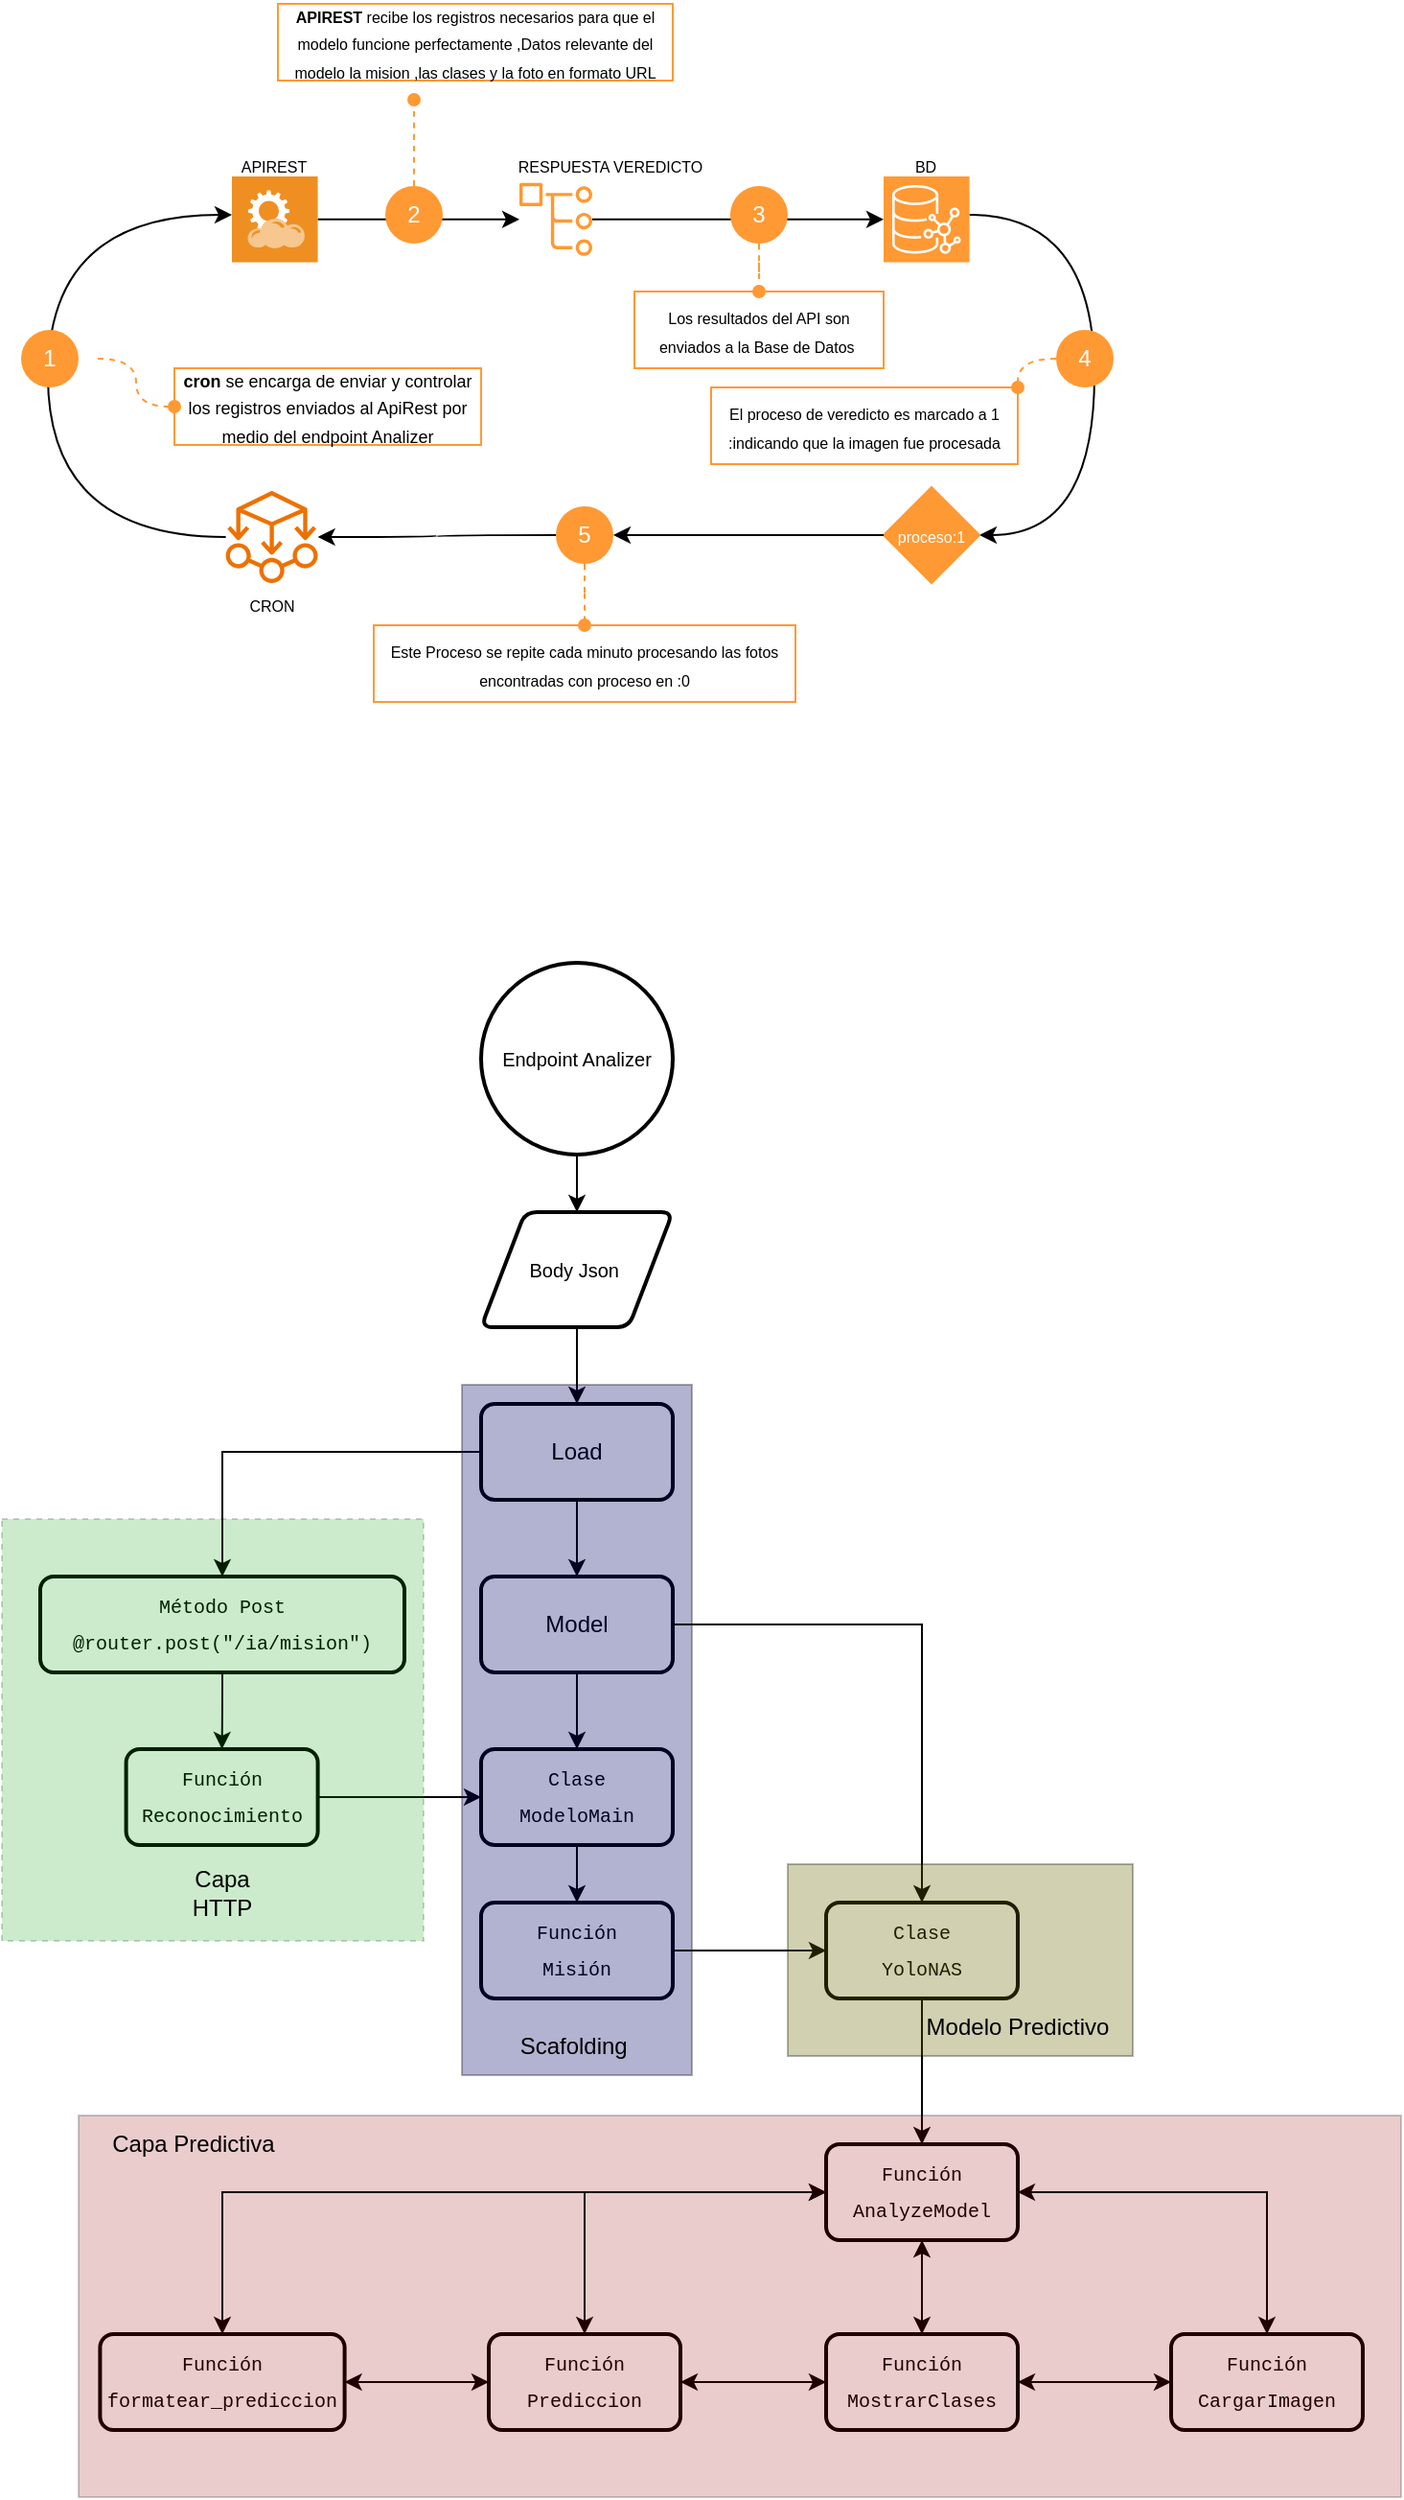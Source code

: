 <mxfile version="24.4.9" type="device">
  <diagram name="Página-1" id="sAFdhdFteXCZYTJlG2C-">
    <mxGraphModel dx="1336" dy="759" grid="1" gridSize="10" guides="1" tooltips="1" connect="1" arrows="1" fold="1" page="1" pageScale="1" pageWidth="827" pageHeight="1169" math="0" shadow="0">
      <root>
        <mxCell id="0" />
        <mxCell id="1" parent="0" />
        <mxCell id="Vo4dQc2RpNnDrpm86Aar-10" style="edgeStyle=orthogonalEdgeStyle;curved=1;rounded=0;orthogonalLoop=1;jettySize=auto;html=1;" edge="1" parent="1" source="Vo4dQc2RpNnDrpm86Aar-1" target="Vo4dQc2RpNnDrpm86Aar-3">
          <mxGeometry relative="1" as="geometry">
            <Array as="points">
              <mxPoint x="134" y="120" />
            </Array>
          </mxGeometry>
        </mxCell>
        <mxCell id="Vo4dQc2RpNnDrpm86Aar-1" value="" style="sketch=0;outlineConnect=0;fontColor=#232F3E;gradientColor=none;fillColor=#ED7100;strokeColor=none;dashed=0;verticalLabelPosition=bottom;verticalAlign=top;align=center;html=1;fontSize=12;fontStyle=0;aspect=fixed;pointerEvents=1;shape=mxgraph.aws4.ec2_aws_microservice_extractor_for_net;" vertex="1" parent="1">
          <mxGeometry x="226.8" y="264" width="48" height="48" as="geometry" />
        </mxCell>
        <mxCell id="Vo4dQc2RpNnDrpm86Aar-2" value="&lt;font style=&quot;font-size: 8px;&quot;&gt;CRON&lt;/font&gt;" style="text;html=1;align=center;verticalAlign=middle;whiteSpace=wrap;rounded=0;fontSize=11;" vertex="1" parent="1">
          <mxGeometry x="220.8" y="312" width="60" height="22" as="geometry" />
        </mxCell>
        <mxCell id="Vo4dQc2RpNnDrpm86Aar-27" style="edgeStyle=orthogonalEdgeStyle;curved=1;rounded=0;orthogonalLoop=1;jettySize=auto;html=1;" edge="1" parent="1" source="Vo4dQc2RpNnDrpm86Aar-3" target="Vo4dQc2RpNnDrpm86Aar-25">
          <mxGeometry relative="1" as="geometry" />
        </mxCell>
        <mxCell id="Vo4dQc2RpNnDrpm86Aar-3" value="" style="shadow=0;dashed=0;html=1;strokeColor=none;fillColor=#EF8F21;labelPosition=center;verticalLabelPosition=bottom;verticalAlign=top;align=center;outlineConnect=0;shape=mxgraph.veeam.2d.restful_apis;" vertex="1" parent="1">
          <mxGeometry x="230" y="100" width="44.8" height="44.8" as="geometry" />
        </mxCell>
        <mxCell id="Vo4dQc2RpNnDrpm86Aar-16" value="" style="group;fontColor=#FFFFFF;" vertex="1" connectable="0" parent="1">
          <mxGeometry x="120" y="180" width="40" height="42" as="geometry" />
        </mxCell>
        <mxCell id="Vo4dQc2RpNnDrpm86Aar-14" value="" style="ellipse;whiteSpace=wrap;html=1;aspect=fixed;fillColor=#FF9933;strokeColor=none;" vertex="1" parent="Vo4dQc2RpNnDrpm86Aar-16">
          <mxGeometry width="30" height="30" as="geometry" />
        </mxCell>
        <mxCell id="Vo4dQc2RpNnDrpm86Aar-4" value="1" style="text;html=1;align=center;verticalAlign=middle;whiteSpace=wrap;rounded=0;fontColor=#FFFFFF;" vertex="1" parent="Vo4dQc2RpNnDrpm86Aar-16">
          <mxGeometry x="-10" y="5" width="50" height="20" as="geometry" />
        </mxCell>
        <mxCell id="Vo4dQc2RpNnDrpm86Aar-23" value="&lt;font style=&quot;font-size: 9px;&quot;&gt;&lt;b&gt;cron&lt;/b&gt; se encarga de enviar y controlar los registros enviados al ApiRest por medio del endpoint Analizer&lt;/font&gt;" style="text;html=1;align=center;verticalAlign=middle;whiteSpace=wrap;rounded=0;strokeColor=#FF9933;" vertex="1" parent="1">
          <mxGeometry x="200" y="200" width="160" height="40" as="geometry" />
        </mxCell>
        <mxCell id="Vo4dQc2RpNnDrpm86Aar-24" value="&lt;font style=&quot;font-size: 8px;&quot;&gt;APIREST&lt;/font&gt;" style="text;html=1;align=center;verticalAlign=middle;whiteSpace=wrap;rounded=0;fontSize=11;" vertex="1" parent="1">
          <mxGeometry x="222.4" y="83" width="60" height="22" as="geometry" />
        </mxCell>
        <mxCell id="Vo4dQc2RpNnDrpm86Aar-25" value="" style="sketch=0;outlineConnect=0;fontColor=#232F3E;gradientColor=none;fillColor=#FF9933;strokeColor=none;dashed=0;verticalLabelPosition=bottom;verticalAlign=top;align=center;html=1;fontSize=12;fontStyle=0;aspect=fixed;pointerEvents=1;shape=mxgraph.aws4.opensearch_service_traces;" vertex="1" parent="1">
          <mxGeometry x="380" y="103.4" width="38" height="38" as="geometry" />
        </mxCell>
        <mxCell id="Vo4dQc2RpNnDrpm86Aar-28" value="&lt;font style=&quot;font-size: 8px;&quot;&gt;RESPUESTA VEREDICTO&lt;/font&gt;" style="text;html=1;align=center;verticalAlign=middle;whiteSpace=wrap;rounded=0;fontSize=11;" vertex="1" parent="1">
          <mxGeometry x="372" y="83" width="111" height="22" as="geometry" />
        </mxCell>
        <mxCell id="Vo4dQc2RpNnDrpm86Aar-30" value="" style="group;fontColor=#FFFFFF;" vertex="1" connectable="0" parent="1">
          <mxGeometry x="310" y="105" width="40" height="42" as="geometry" />
        </mxCell>
        <mxCell id="Vo4dQc2RpNnDrpm86Aar-34" style="edgeStyle=orthogonalEdgeStyle;curved=1;rounded=0;orthogonalLoop=1;jettySize=auto;html=1;strokeColor=#FF9933;dashed=1;endArrow=oval;endFill=1;" edge="1" parent="Vo4dQc2RpNnDrpm86Aar-30" source="Vo4dQc2RpNnDrpm86Aar-31">
          <mxGeometry relative="1" as="geometry">
            <mxPoint x="15" y="-45" as="targetPoint" />
          </mxGeometry>
        </mxCell>
        <mxCell id="Vo4dQc2RpNnDrpm86Aar-31" value="&lt;font color=&quot;#ffffff&quot;&gt;2&lt;/font&gt;" style="ellipse;whiteSpace=wrap;html=1;aspect=fixed;fillColor=#FF9933;strokeColor=none;" vertex="1" parent="Vo4dQc2RpNnDrpm86Aar-30">
          <mxGeometry width="30" height="30" as="geometry" />
        </mxCell>
        <mxCell id="Vo4dQc2RpNnDrpm86Aar-33" value="&lt;font size=&quot;1&quot;&gt;&lt;b style=&quot;font-size: 8px;&quot;&gt;APIREST &lt;/b&gt;&lt;span style=&quot;font-size: 8px;&quot;&gt;recibe los registros necesarios para que el modelo funcione perfectamente ,Datos relevante del modelo la mision ,las clases y la foto en formato URL&lt;/span&gt;&lt;/font&gt;" style="text;html=1;align=center;verticalAlign=middle;whiteSpace=wrap;rounded=0;strokeColor=#FF9933;" vertex="1" parent="1">
          <mxGeometry x="254" y="10" width="206" height="40" as="geometry" />
        </mxCell>
        <mxCell id="Vo4dQc2RpNnDrpm86Aar-49" style="edgeStyle=orthogonalEdgeStyle;curved=1;rounded=0;orthogonalLoop=1;jettySize=auto;html=1;entryX=1;entryY=0.5;entryDx=0;entryDy=0;" edge="1" parent="1" source="Vo4dQc2RpNnDrpm86Aar-35" target="Vo4dQc2RpNnDrpm86Aar-43">
          <mxGeometry relative="1" as="geometry">
            <Array as="points">
              <mxPoint x="680" y="120" />
              <mxPoint x="680" y="287" />
            </Array>
          </mxGeometry>
        </mxCell>
        <mxCell id="Vo4dQc2RpNnDrpm86Aar-35" value="" style="sketch=0;points=[[0,0,0],[0.25,0,0],[0.5,0,0],[0.75,0,0],[1,0,0],[0,1,0],[0.25,1,0],[0.5,1,0],[0.75,1,0],[1,1,0],[0,0.25,0],[0,0.5,0],[0,0.75,0],[1,0.25,0],[1,0.5,0],[1,0.75,0]];outlineConnect=0;fontColor=#232F3E;fillColor=#FF9933;strokeColor=#ffffff;dashed=0;verticalLabelPosition=bottom;verticalAlign=top;align=center;html=1;fontSize=12;fontStyle=0;shape=mxgraph.aws4.resourceIcon;resIcon=mxgraph.aws4.neptune;" vertex="1" parent="1">
          <mxGeometry x="570" y="100" width="44.8" height="44.8" as="geometry" />
        </mxCell>
        <mxCell id="Vo4dQc2RpNnDrpm86Aar-36" value="&lt;font style=&quot;font-size: 8px;&quot;&gt;BD&lt;/font&gt;" style="text;html=1;align=center;verticalAlign=middle;whiteSpace=wrap;rounded=0;fontSize=11;" vertex="1" parent="1">
          <mxGeometry x="572.4" y="83" width="40" height="22" as="geometry" />
        </mxCell>
        <mxCell id="Vo4dQc2RpNnDrpm86Aar-37" style="edgeStyle=orthogonalEdgeStyle;curved=1;rounded=0;orthogonalLoop=1;jettySize=auto;html=1;entryX=0;entryY=0.5;entryDx=0;entryDy=0;entryPerimeter=0;" edge="1" parent="1" source="Vo4dQc2RpNnDrpm86Aar-25" target="Vo4dQc2RpNnDrpm86Aar-35">
          <mxGeometry relative="1" as="geometry" />
        </mxCell>
        <mxCell id="Vo4dQc2RpNnDrpm86Aar-38" value="" style="group;fontColor=#FFFFFF;" vertex="1" connectable="0" parent="1">
          <mxGeometry x="490" y="105" width="40" height="42" as="geometry" />
        </mxCell>
        <mxCell id="Vo4dQc2RpNnDrpm86Aar-40" value="&lt;font color=&quot;#ffffff&quot;&gt;3&lt;/font&gt;" style="ellipse;whiteSpace=wrap;html=1;aspect=fixed;fillColor=#FF9933;strokeColor=none;" vertex="1" parent="Vo4dQc2RpNnDrpm86Aar-38">
          <mxGeometry width="30" height="30" as="geometry" />
        </mxCell>
        <mxCell id="Vo4dQc2RpNnDrpm86Aar-41" value="&lt;span style=&quot;font-size: 8px;&quot;&gt;Los resultados del API son enviados a la Base de Datos&amp;nbsp;&lt;/span&gt;" style="text;html=1;align=center;verticalAlign=middle;whiteSpace=wrap;rounded=0;strokeColor=#FF9933;" vertex="1" parent="1">
          <mxGeometry x="440" y="160" width="130" height="40" as="geometry" />
        </mxCell>
        <mxCell id="Vo4dQc2RpNnDrpm86Aar-42" style="edgeStyle=orthogonalEdgeStyle;curved=1;rounded=0;orthogonalLoop=1;jettySize=auto;html=1;dashed=1;strokeColor=#FF9933;align=center;verticalAlign=middle;fontFamily=Helvetica;fontSize=11;fontColor=default;labelBackgroundColor=default;endArrow=oval;endFill=1;" edge="1" parent="1" source="Vo4dQc2RpNnDrpm86Aar-40" target="Vo4dQc2RpNnDrpm86Aar-41">
          <mxGeometry relative="1" as="geometry" />
        </mxCell>
        <mxCell id="Vo4dQc2RpNnDrpm86Aar-52" style="edgeStyle=orthogonalEdgeStyle;curved=1;rounded=0;orthogonalLoop=1;jettySize=auto;html=1;" edge="1" parent="1" source="Vo4dQc2RpNnDrpm86Aar-53" target="Vo4dQc2RpNnDrpm86Aar-1">
          <mxGeometry relative="1" as="geometry" />
        </mxCell>
        <mxCell id="Vo4dQc2RpNnDrpm86Aar-43" value="&lt;font color=&quot;#ffffff&quot; style=&quot;font-size: 8px;&quot;&gt;proceso:1&lt;/font&gt;" style="rhombus;whiteSpace=wrap;html=1;fillColor=#FF9933;strokeColor=#FF9933;" vertex="1" parent="1">
          <mxGeometry x="570" y="262" width="50" height="50" as="geometry" />
        </mxCell>
        <mxCell id="Vo4dQc2RpNnDrpm86Aar-45" value="" style="group;fontColor=#FFFFFF;" vertex="1" connectable="0" parent="1">
          <mxGeometry x="660" y="180" width="40" height="42" as="geometry" />
        </mxCell>
        <mxCell id="Vo4dQc2RpNnDrpm86Aar-46" value="&lt;font color=&quot;#ffffff&quot;&gt;4&lt;/font&gt;" style="ellipse;whiteSpace=wrap;html=1;aspect=fixed;fillColor=#FF9933;strokeColor=none;" vertex="1" parent="Vo4dQc2RpNnDrpm86Aar-45">
          <mxGeometry width="30" height="30" as="geometry" />
        </mxCell>
        <mxCell id="Vo4dQc2RpNnDrpm86Aar-47" value="&lt;span style=&quot;font-size: 8px;&quot;&gt;El proceso de veredicto es marcado a 1 :indicando que la imagen fue procesada&lt;/span&gt;" style="text;html=1;align=center;verticalAlign=middle;whiteSpace=wrap;rounded=0;strokeColor=#FF9933;strokeWidth=1;" vertex="1" parent="1">
          <mxGeometry x="480" y="210" width="160" height="40" as="geometry" />
        </mxCell>
        <mxCell id="Vo4dQc2RpNnDrpm86Aar-50" style="edgeStyle=orthogonalEdgeStyle;curved=1;rounded=0;orthogonalLoop=1;jettySize=auto;html=1;entryX=1;entryY=0;entryDx=0;entryDy=0;dashed=1;strokeColor=#FF9933;align=center;verticalAlign=middle;fontFamily=Helvetica;fontSize=11;fontColor=default;labelBackgroundColor=default;endArrow=oval;endFill=1;" edge="1" parent="1" source="Vo4dQc2RpNnDrpm86Aar-46" target="Vo4dQc2RpNnDrpm86Aar-47">
          <mxGeometry relative="1" as="geometry" />
        </mxCell>
        <mxCell id="Vo4dQc2RpNnDrpm86Aar-51" style="edgeStyle=orthogonalEdgeStyle;curved=1;rounded=0;orthogonalLoop=1;jettySize=auto;html=1;dashed=1;strokeColor=#FF9933;align=center;verticalAlign=middle;fontFamily=Helvetica;fontSize=11;fontColor=default;labelBackgroundColor=default;endArrow=oval;endFill=1;" edge="1" parent="1" source="Vo4dQc2RpNnDrpm86Aar-4" target="Vo4dQc2RpNnDrpm86Aar-23">
          <mxGeometry relative="1" as="geometry" />
        </mxCell>
        <mxCell id="Vo4dQc2RpNnDrpm86Aar-54" value="" style="edgeStyle=orthogonalEdgeStyle;curved=1;rounded=0;orthogonalLoop=1;jettySize=auto;html=1;" edge="1" parent="1" source="Vo4dQc2RpNnDrpm86Aar-43" target="Vo4dQc2RpNnDrpm86Aar-53">
          <mxGeometry relative="1" as="geometry">
            <mxPoint x="570" y="287" as="sourcePoint" />
            <mxPoint x="275" y="288" as="targetPoint" />
          </mxGeometry>
        </mxCell>
        <mxCell id="Vo4dQc2RpNnDrpm86Aar-56" style="edgeStyle=orthogonalEdgeStyle;curved=1;rounded=0;orthogonalLoop=1;jettySize=auto;html=1;entryX=0.5;entryY=0;entryDx=0;entryDy=0;dashed=1;strokeColor=#FF9933;align=center;verticalAlign=middle;fontFamily=Helvetica;fontSize=11;fontColor=default;labelBackgroundColor=default;endArrow=oval;endFill=1;" edge="1" parent="1" source="Vo4dQc2RpNnDrpm86Aar-53" target="Vo4dQc2RpNnDrpm86Aar-55">
          <mxGeometry relative="1" as="geometry" />
        </mxCell>
        <mxCell id="Vo4dQc2RpNnDrpm86Aar-53" value="&lt;font color=&quot;#ffffff&quot;&gt;5&lt;/font&gt;" style="ellipse;whiteSpace=wrap;html=1;aspect=fixed;fillColor=#FF9933;strokeColor=none;" vertex="1" parent="1">
          <mxGeometry x="399" y="272" width="30" height="30" as="geometry" />
        </mxCell>
        <mxCell id="Vo4dQc2RpNnDrpm86Aar-55" value="&lt;span style=&quot;font-size: 8px;&quot;&gt;Este Proceso se repite cada minuto procesando las fotos encontradas con proceso en :0&lt;/span&gt;" style="text;html=1;align=center;verticalAlign=middle;whiteSpace=wrap;rounded=0;strokeColor=#FF9933;strokeWidth=1;" vertex="1" parent="1">
          <mxGeometry x="304" y="334" width="220" height="40" as="geometry" />
        </mxCell>
        <mxCell id="Vo4dQc2RpNnDrpm86Aar-71" style="edgeStyle=orthogonalEdgeStyle;curved=1;rounded=0;orthogonalLoop=1;jettySize=auto;html=1;entryX=0.5;entryY=0;entryDx=0;entryDy=0;" edge="1" parent="1" source="Vo4dQc2RpNnDrpm86Aar-58" target="Vo4dQc2RpNnDrpm86Aar-62">
          <mxGeometry relative="1" as="geometry" />
        </mxCell>
        <mxCell id="Vo4dQc2RpNnDrpm86Aar-58" value="&lt;font style=&quot;font-size: 10px;&quot;&gt;Body Json&amp;nbsp;&lt;/font&gt;" style="shape=parallelogram;html=1;strokeWidth=2;perimeter=parallelogramPerimeter;whiteSpace=wrap;rounded=1;arcSize=12;size=0.23;" vertex="1" parent="1">
          <mxGeometry x="360" y="640" width="100" height="60" as="geometry" />
        </mxCell>
        <mxCell id="Vo4dQc2RpNnDrpm86Aar-61" style="edgeStyle=orthogonalEdgeStyle;curved=1;rounded=0;orthogonalLoop=1;jettySize=auto;html=1;" edge="1" parent="1" source="Vo4dQc2RpNnDrpm86Aar-60" target="Vo4dQc2RpNnDrpm86Aar-58">
          <mxGeometry relative="1" as="geometry" />
        </mxCell>
        <mxCell id="Vo4dQc2RpNnDrpm86Aar-60" value="&lt;span style=&quot;font-size: 10px;&quot;&gt;Endpoint Analizer&lt;/span&gt;" style="strokeWidth=2;html=1;shape=mxgraph.flowchart.start_2;whiteSpace=wrap;" vertex="1" parent="1">
          <mxGeometry x="360" y="510" width="100" height="100" as="geometry" />
        </mxCell>
        <mxCell id="Vo4dQc2RpNnDrpm86Aar-64" style="edgeStyle=orthogonalEdgeStyle;rounded=0;orthogonalLoop=1;jettySize=auto;html=1;entryX=0.5;entryY=0;entryDx=0;entryDy=0;" edge="1" parent="1" source="Vo4dQc2RpNnDrpm86Aar-62" target="Vo4dQc2RpNnDrpm86Aar-63">
          <mxGeometry relative="1" as="geometry" />
        </mxCell>
        <mxCell id="Vo4dQc2RpNnDrpm86Aar-68" style="edgeStyle=orthogonalEdgeStyle;curved=1;rounded=0;orthogonalLoop=1;jettySize=auto;html=1;entryX=0.5;entryY=0;entryDx=0;entryDy=0;" edge="1" parent="1" source="Vo4dQc2RpNnDrpm86Aar-62" target="Vo4dQc2RpNnDrpm86Aar-67">
          <mxGeometry relative="1" as="geometry" />
        </mxCell>
        <mxCell id="Vo4dQc2RpNnDrpm86Aar-62" value="Load" style="rounded=1;whiteSpace=wrap;html=1;absoluteArcSize=1;arcSize=14;strokeWidth=2;" vertex="1" parent="1">
          <mxGeometry x="360" y="740" width="100" height="50" as="geometry" />
        </mxCell>
        <mxCell id="Vo4dQc2RpNnDrpm86Aar-66" style="edgeStyle=orthogonalEdgeStyle;curved=1;rounded=0;orthogonalLoop=1;jettySize=auto;html=1;entryX=0.5;entryY=0;entryDx=0;entryDy=0;" edge="1" parent="1" source="Vo4dQc2RpNnDrpm86Aar-63" target="Vo4dQc2RpNnDrpm86Aar-65">
          <mxGeometry relative="1" as="geometry" />
        </mxCell>
        <mxCell id="Vo4dQc2RpNnDrpm86Aar-63" value="&lt;div style=&quot;font-family: Consolas, &amp;quot;Courier New&amp;quot;, monospace; line-height: 19px; white-space: pre; font-size: 10px;&quot;&gt;Método Post&lt;/div&gt;&lt;div style=&quot;font-family: Consolas, &amp;quot;Courier New&amp;quot;, monospace; line-height: 19px; white-space: pre; font-size: 10px;&quot;&gt;@router.post(&quot;/ia/mision&quot;)&lt;/div&gt;" style="rounded=1;whiteSpace=wrap;html=1;absoluteArcSize=1;arcSize=14;strokeWidth=2;strokeColor=default;align=center;verticalAlign=middle;fontFamily=Helvetica;fontSize=12;fontColor=default;fillColor=default;" vertex="1" parent="1">
          <mxGeometry x="130" y="830" width="190" height="50" as="geometry" />
        </mxCell>
        <mxCell id="Vo4dQc2RpNnDrpm86Aar-72" style="edgeStyle=orthogonalEdgeStyle;curved=1;rounded=0;orthogonalLoop=1;jettySize=auto;html=1;entryX=0;entryY=0.5;entryDx=0;entryDy=0;" edge="1" parent="1" source="Vo4dQc2RpNnDrpm86Aar-65" target="Vo4dQc2RpNnDrpm86Aar-69">
          <mxGeometry relative="1" as="geometry" />
        </mxCell>
        <mxCell id="Vo4dQc2RpNnDrpm86Aar-65" value="&lt;div style=&quot;font-family: Consolas, &amp;quot;Courier New&amp;quot;, monospace; line-height: 19px; white-space: pre;&quot;&gt;&lt;div style=&quot;line-height: 19px;&quot;&gt;&lt;font style=&quot;font-size: 10px;&quot;&gt;Función&lt;/font&gt;&lt;/div&gt;&lt;div style=&quot;line-height: 19px;&quot;&gt;&lt;font style=&quot;font-size: 10px;&quot;&gt;Reconocimiento&lt;/font&gt;&lt;/div&gt;&lt;/div&gt;" style="rounded=1;whiteSpace=wrap;html=1;absoluteArcSize=1;arcSize=14;strokeWidth=2;" vertex="1" parent="1">
          <mxGeometry x="174.8" y="920" width="100" height="50" as="geometry" />
        </mxCell>
        <mxCell id="Vo4dQc2RpNnDrpm86Aar-70" style="edgeStyle=orthogonalEdgeStyle;curved=1;rounded=0;orthogonalLoop=1;jettySize=auto;html=1;entryX=0.5;entryY=0;entryDx=0;entryDy=0;" edge="1" parent="1" source="Vo4dQc2RpNnDrpm86Aar-67" target="Vo4dQc2RpNnDrpm86Aar-69">
          <mxGeometry relative="1" as="geometry" />
        </mxCell>
        <mxCell id="Vo4dQc2RpNnDrpm86Aar-76" style="edgeStyle=orthogonalEdgeStyle;rounded=0;orthogonalLoop=1;jettySize=auto;html=1;entryX=0.5;entryY=0;entryDx=0;entryDy=0;" edge="1" parent="1" source="Vo4dQc2RpNnDrpm86Aar-67" target="Vo4dQc2RpNnDrpm86Aar-75">
          <mxGeometry relative="1" as="geometry" />
        </mxCell>
        <mxCell id="Vo4dQc2RpNnDrpm86Aar-67" value="Model" style="rounded=1;whiteSpace=wrap;html=1;absoluteArcSize=1;arcSize=14;strokeWidth=2;" vertex="1" parent="1">
          <mxGeometry x="360" y="830" width="100" height="50" as="geometry" />
        </mxCell>
        <mxCell id="Vo4dQc2RpNnDrpm86Aar-74" style="edgeStyle=orthogonalEdgeStyle;curved=1;rounded=0;orthogonalLoop=1;jettySize=auto;html=1;" edge="1" parent="1" source="Vo4dQc2RpNnDrpm86Aar-69" target="Vo4dQc2RpNnDrpm86Aar-73">
          <mxGeometry relative="1" as="geometry" />
        </mxCell>
        <mxCell id="Vo4dQc2RpNnDrpm86Aar-69" value="&lt;div style=&quot;font-family: Consolas, &amp;quot;Courier New&amp;quot;, monospace; line-height: 19px; white-space: pre;&quot;&gt;&lt;div style=&quot;line-height: 19px;&quot;&gt;&lt;span style=&quot;font-size: 10px; background-color: initial;&quot;&gt;Clase&lt;/span&gt;&lt;/div&gt;&lt;div style=&quot;line-height: 19px;&quot;&gt;&lt;span style=&quot;font-size: 10px; background-color: initial;&quot;&gt;ModeloMain&lt;/span&gt;&lt;br&gt;&lt;/div&gt;&lt;/div&gt;" style="rounded=1;whiteSpace=wrap;html=1;absoluteArcSize=1;arcSize=14;strokeWidth=2;" vertex="1" parent="1">
          <mxGeometry x="360" y="920" width="100" height="50" as="geometry" />
        </mxCell>
        <mxCell id="Vo4dQc2RpNnDrpm86Aar-77" style="edgeStyle=orthogonalEdgeStyle;curved=1;rounded=0;orthogonalLoop=1;jettySize=auto;html=1;entryX=0;entryY=0.5;entryDx=0;entryDy=0;" edge="1" parent="1" source="Vo4dQc2RpNnDrpm86Aar-73" target="Vo4dQc2RpNnDrpm86Aar-75">
          <mxGeometry relative="1" as="geometry" />
        </mxCell>
        <mxCell id="Vo4dQc2RpNnDrpm86Aar-73" value="&lt;div style=&quot;font-family: Consolas, &amp;quot;Courier New&amp;quot;, monospace; line-height: 19px; white-space: pre;&quot;&gt;&lt;div style=&quot;line-height: 19px;&quot;&gt;&lt;font style=&quot;font-size: 10px;&quot;&gt;Función&lt;/font&gt;&lt;/div&gt;&lt;div style=&quot;line-height: 19px;&quot;&gt;&lt;font style=&quot;font-size: 10px;&quot;&gt;Misión&lt;/font&gt;&lt;/div&gt;&lt;/div&gt;" style="rounded=1;whiteSpace=wrap;html=1;absoluteArcSize=1;arcSize=14;strokeWidth=2;" vertex="1" parent="1">
          <mxGeometry x="360" y="1000" width="100" height="50" as="geometry" />
        </mxCell>
        <mxCell id="Vo4dQc2RpNnDrpm86Aar-79" style="edgeStyle=orthogonalEdgeStyle;curved=1;rounded=0;orthogonalLoop=1;jettySize=auto;html=1;entryX=0.5;entryY=0;entryDx=0;entryDy=0;" edge="1" parent="1" source="Vo4dQc2RpNnDrpm86Aar-75" target="Vo4dQc2RpNnDrpm86Aar-78">
          <mxGeometry relative="1" as="geometry" />
        </mxCell>
        <mxCell id="Vo4dQc2RpNnDrpm86Aar-75" value="&lt;div style=&quot;font-family: Consolas, &amp;quot;Courier New&amp;quot;, monospace; line-height: 19px; white-space: pre;&quot;&gt;&lt;div style=&quot;line-height: 19px;&quot;&gt;&lt;span style=&quot;font-size: 10px; background-color: initial;&quot;&gt;Clase&lt;/span&gt;&lt;/div&gt;&lt;div style=&quot;line-height: 19px;&quot;&gt;&lt;span style=&quot;font-size: 10px;&quot;&gt;YoloNAS&lt;/span&gt;&lt;/div&gt;&lt;/div&gt;" style="rounded=1;whiteSpace=wrap;html=1;absoluteArcSize=1;arcSize=14;strokeWidth=2;" vertex="1" parent="1">
          <mxGeometry x="540" y="1000" width="100" height="50" as="geometry" />
        </mxCell>
        <mxCell id="Vo4dQc2RpNnDrpm86Aar-82" style="edgeStyle=orthogonalEdgeStyle;rounded=0;orthogonalLoop=1;jettySize=auto;html=1;entryX=0.5;entryY=0;entryDx=0;entryDy=0;strokeColor=default;align=center;verticalAlign=middle;fontFamily=Helvetica;fontSize=11;fontColor=default;labelBackgroundColor=default;startArrow=classic;startFill=1;endArrow=classic;" edge="1" parent="1" source="Vo4dQc2RpNnDrpm86Aar-78" target="Vo4dQc2RpNnDrpm86Aar-80">
          <mxGeometry relative="1" as="geometry" />
        </mxCell>
        <mxCell id="Vo4dQc2RpNnDrpm86Aar-89" style="edgeStyle=orthogonalEdgeStyle;rounded=0;orthogonalLoop=1;jettySize=auto;html=1;entryX=0.5;entryY=0;entryDx=0;entryDy=0;strokeColor=default;align=center;verticalAlign=middle;fontFamily=Helvetica;fontSize=11;fontColor=default;labelBackgroundColor=default;startArrow=classic;startFill=1;endArrow=classic;" edge="1" parent="1" source="Vo4dQc2RpNnDrpm86Aar-78" target="Vo4dQc2RpNnDrpm86Aar-81">
          <mxGeometry relative="1" as="geometry" />
        </mxCell>
        <mxCell id="Vo4dQc2RpNnDrpm86Aar-90" style="edgeStyle=orthogonalEdgeStyle;rounded=0;orthogonalLoop=1;jettySize=auto;html=1;entryX=0.5;entryY=0;entryDx=0;entryDy=0;strokeColor=default;align=center;verticalAlign=middle;fontFamily=Helvetica;fontSize=11;fontColor=default;labelBackgroundColor=default;startArrow=classic;startFill=1;endArrow=classic;" edge="1" parent="1" source="Vo4dQc2RpNnDrpm86Aar-78" target="Vo4dQc2RpNnDrpm86Aar-85">
          <mxGeometry relative="1" as="geometry" />
        </mxCell>
        <mxCell id="Vo4dQc2RpNnDrpm86Aar-78" value="&lt;div style=&quot;font-family: Consolas, &amp;quot;Courier New&amp;quot;, monospace; line-height: 19px; white-space: pre;&quot;&gt;&lt;div style=&quot;line-height: 19px;&quot;&gt;&lt;font style=&quot;font-size: 10px;&quot;&gt;Función&lt;/font&gt;&lt;/div&gt;&lt;div style=&quot;line-height: 19px;&quot;&gt;&lt;font style=&quot;font-size: 10px;&quot;&gt;AnalyzeModel&lt;/font&gt;&lt;/div&gt;&lt;/div&gt;" style="rounded=1;whiteSpace=wrap;html=1;absoluteArcSize=1;arcSize=14;strokeWidth=2;" vertex="1" parent="1">
          <mxGeometry x="540" y="1126" width="100" height="50" as="geometry" />
        </mxCell>
        <mxCell id="Vo4dQc2RpNnDrpm86Aar-86" style="edgeStyle=orthogonalEdgeStyle;curved=1;rounded=0;orthogonalLoop=1;jettySize=auto;html=1;entryX=1;entryY=0.5;entryDx=0;entryDy=0;strokeColor=default;align=center;verticalAlign=middle;fontFamily=Helvetica;fontSize=11;fontColor=default;labelBackgroundColor=default;startArrow=classic;startFill=1;endArrow=classic;" edge="1" parent="1" source="Vo4dQc2RpNnDrpm86Aar-80" target="Vo4dQc2RpNnDrpm86Aar-81">
          <mxGeometry relative="1" as="geometry" />
        </mxCell>
        <mxCell id="Vo4dQc2RpNnDrpm86Aar-87" style="edgeStyle=orthogonalEdgeStyle;curved=1;rounded=0;orthogonalLoop=1;jettySize=auto;html=1;entryX=0;entryY=0.5;entryDx=0;entryDy=0;strokeColor=default;align=center;verticalAlign=middle;fontFamily=Helvetica;fontSize=11;fontColor=default;labelBackgroundColor=default;startArrow=classic;startFill=1;endArrow=classic;" edge="1" parent="1" source="Vo4dQc2RpNnDrpm86Aar-80" target="Vo4dQc2RpNnDrpm86Aar-84">
          <mxGeometry relative="1" as="geometry" />
        </mxCell>
        <mxCell id="Vo4dQc2RpNnDrpm86Aar-80" value="&lt;div style=&quot;font-family: Consolas, &amp;quot;Courier New&amp;quot;, monospace; line-height: 19px; white-space: pre;&quot;&gt;&lt;div style=&quot;line-height: 19px;&quot;&gt;&lt;font style=&quot;font-size: 10px;&quot;&gt;Función&lt;/font&gt;&lt;/div&gt;&lt;div style=&quot;line-height: 19px;&quot;&gt;&lt;font style=&quot;font-size: 10px;&quot;&gt;Prediccion&lt;/font&gt;&lt;/div&gt;&lt;/div&gt;" style="rounded=1;whiteSpace=wrap;html=1;absoluteArcSize=1;arcSize=14;strokeWidth=2;" vertex="1" parent="1">
          <mxGeometry x="364" y="1225" width="100" height="50" as="geometry" />
        </mxCell>
        <mxCell id="Vo4dQc2RpNnDrpm86Aar-81" value="&lt;div style=&quot;font-family: Consolas, &amp;quot;Courier New&amp;quot;, monospace; line-height: 19px; white-space: pre;&quot;&gt;&lt;div style=&quot;line-height: 19px;&quot;&gt;&lt;font style=&quot;font-size: 10px;&quot;&gt;Función&lt;/font&gt;&lt;/div&gt;&lt;div style=&quot;line-height: 19px;&quot;&gt;&lt;font style=&quot;font-size: 10px;&quot;&gt;formatear_prediccion&lt;/font&gt;&lt;/div&gt;&lt;/div&gt;" style="rounded=1;whiteSpace=wrap;html=1;absoluteArcSize=1;arcSize=14;strokeWidth=2;" vertex="1" parent="1">
          <mxGeometry x="161.2" y="1225" width="127.6" height="50" as="geometry" />
        </mxCell>
        <mxCell id="Vo4dQc2RpNnDrpm86Aar-88" style="edgeStyle=orthogonalEdgeStyle;curved=1;rounded=0;orthogonalLoop=1;jettySize=auto;html=1;entryX=0;entryY=0.5;entryDx=0;entryDy=0;strokeColor=default;align=center;verticalAlign=middle;fontFamily=Helvetica;fontSize=11;fontColor=default;labelBackgroundColor=default;startArrow=classic;startFill=1;endArrow=classic;" edge="1" parent="1" source="Vo4dQc2RpNnDrpm86Aar-84" target="Vo4dQc2RpNnDrpm86Aar-85">
          <mxGeometry relative="1" as="geometry" />
        </mxCell>
        <mxCell id="Vo4dQc2RpNnDrpm86Aar-91" style="edgeStyle=orthogonalEdgeStyle;curved=1;rounded=0;orthogonalLoop=1;jettySize=auto;html=1;exitX=0.5;exitY=0;exitDx=0;exitDy=0;entryX=0.5;entryY=1;entryDx=0;entryDy=0;startArrow=classic;startFill=1;" edge="1" parent="1" source="Vo4dQc2RpNnDrpm86Aar-84" target="Vo4dQc2RpNnDrpm86Aar-78">
          <mxGeometry relative="1" as="geometry" />
        </mxCell>
        <mxCell id="Vo4dQc2RpNnDrpm86Aar-84" value="&lt;div style=&quot;font-family: Consolas, &amp;quot;Courier New&amp;quot;, monospace; line-height: 19px; white-space: pre;&quot;&gt;&lt;div style=&quot;line-height: 19px;&quot;&gt;&lt;font style=&quot;font-size: 10px;&quot;&gt;Función&lt;/font&gt;&lt;/div&gt;&lt;div style=&quot;line-height: 19px;&quot;&gt;&lt;font style=&quot;font-size: 10px;&quot;&gt;MostrarClases&lt;/font&gt;&lt;/div&gt;&lt;/div&gt;" style="rounded=1;whiteSpace=wrap;html=1;absoluteArcSize=1;arcSize=14;strokeWidth=2;" vertex="1" parent="1">
          <mxGeometry x="540" y="1225" width="100" height="50" as="geometry" />
        </mxCell>
        <mxCell id="Vo4dQc2RpNnDrpm86Aar-85" value="&lt;div style=&quot;font-family: Consolas, &amp;quot;Courier New&amp;quot;, monospace; line-height: 19px; white-space: pre;&quot;&gt;&lt;div style=&quot;line-height: 19px;&quot;&gt;&lt;font style=&quot;font-size: 10px;&quot;&gt;Función&lt;/font&gt;&lt;/div&gt;&lt;div style=&quot;line-height: 19px;&quot;&gt;&lt;span style=&quot;font-size: 10px;&quot;&gt;CargarImagen&lt;/span&gt;&lt;/div&gt;&lt;/div&gt;" style="rounded=1;whiteSpace=wrap;html=1;absoluteArcSize=1;arcSize=14;strokeWidth=2;" vertex="1" parent="1">
          <mxGeometry x="720" y="1225" width="100" height="50" as="geometry" />
        </mxCell>
        <mxCell id="Vo4dQc2RpNnDrpm86Aar-93" value="" style="whiteSpace=wrap;html=1;aspect=fixed;fillColor=#009900;strokeColor=#003300;dashed=1;opacity=20;" vertex="1" parent="1">
          <mxGeometry x="110" y="800" width="220" height="220" as="geometry" />
        </mxCell>
        <mxCell id="Vo4dQc2RpNnDrpm86Aar-94" value="Capa HTTP" style="text;html=1;align=center;verticalAlign=middle;whiteSpace=wrap;rounded=0;" vertex="1" parent="1">
          <mxGeometry x="195" y="980" width="60" height="30" as="geometry" />
        </mxCell>
        <mxCell id="Vo4dQc2RpNnDrpm86Aar-95" value="" style="whiteSpace=wrap;html=1;fillColor=#000066;opacity=30;" vertex="1" parent="1">
          <mxGeometry x="350" y="730" width="120" height="360" as="geometry" />
        </mxCell>
        <mxCell id="Vo4dQc2RpNnDrpm86Aar-96" value="Scafolding&amp;nbsp;" style="text;html=1;align=center;verticalAlign=middle;whiteSpace=wrap;rounded=0;" vertex="1" parent="1">
          <mxGeometry x="380" y="1060" width="60" height="30" as="geometry" />
        </mxCell>
        <mxCell id="Vo4dQc2RpNnDrpm86Aar-97" value="" style="whiteSpace=wrap;html=1;fillColor=#990000;opacity=20;perimeterSpacing=1;" vertex="1" parent="1">
          <mxGeometry x="150" y="1111" width="690" height="199" as="geometry" />
        </mxCell>
        <mxCell id="Vo4dQc2RpNnDrpm86Aar-98" value="Capa Predictiva" style="text;html=1;align=center;verticalAlign=middle;whiteSpace=wrap;rounded=0;" vertex="1" parent="1">
          <mxGeometry x="150" y="1111" width="120" height="30" as="geometry" />
        </mxCell>
        <mxCell id="Vo4dQc2RpNnDrpm86Aar-99" value="" style="whiteSpace=wrap;html=1;fillColor=#666600;opacity=30;" vertex="1" parent="1">
          <mxGeometry x="520" y="980" width="180" height="100" as="geometry" />
        </mxCell>
        <mxCell id="Vo4dQc2RpNnDrpm86Aar-100" value="Modelo Predictivo" style="text;html=1;align=center;verticalAlign=middle;whiteSpace=wrap;rounded=0;" vertex="1" parent="1">
          <mxGeometry x="580" y="1050" width="120" height="30" as="geometry" />
        </mxCell>
      </root>
    </mxGraphModel>
  </diagram>
</mxfile>
